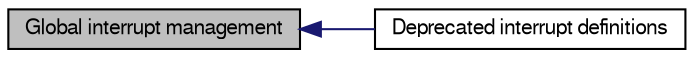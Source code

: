 digraph structs
{
  edge [fontname="FreeSans",fontsize="10",labelfontname="FreeSans",labelfontsize="10"];
  node [fontname="FreeSans",fontsize="10",shape=record];
  rankdir=LR;
  Node0 [label="Global interrupt management",height=0.2,width=0.4,color="black", fillcolor="grey75", style="filled" fontcolor="black"];
  Node1 [label="Deprecated interrupt definitions",height=0.2,width=0.4,color="black", fillcolor="white", style="filled",URL="$a00050.html"];
  Node0->Node1 [shape=plaintext, color="midnightblue", dir="back", style="solid"];
}
